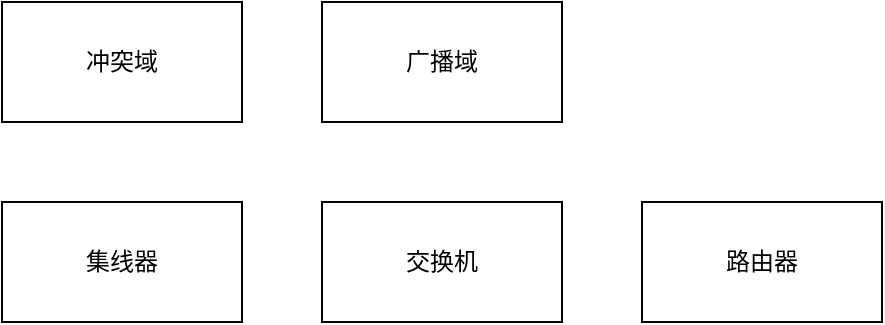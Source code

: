 <mxfile version="21.3.4" type="github">
  <diagram name="第 1 页" id="9NqPtzcR1rDcoIRm08iA">
    <mxGraphModel dx="1434" dy="756" grid="1" gridSize="10" guides="1" tooltips="1" connect="1" arrows="1" fold="1" page="1" pageScale="1" pageWidth="3300" pageHeight="4681" math="0" shadow="0">
      <root>
        <mxCell id="0" />
        <mxCell id="1" parent="0" />
        <mxCell id="MuKo_3eO2XmoA1IUUYep-3" value="" style="group" vertex="1" connectable="0" parent="1">
          <mxGeometry x="120" y="120" width="120" height="60" as="geometry" />
        </mxCell>
        <mxCell id="MuKo_3eO2XmoA1IUUYep-2" value="" style="rounded=0;whiteSpace=wrap;html=1;" vertex="1" parent="MuKo_3eO2XmoA1IUUYep-3">
          <mxGeometry width="120" height="60" as="geometry" />
        </mxCell>
        <mxCell id="MuKo_3eO2XmoA1IUUYep-1" value="冲突域" style="text;html=1;strokeColor=none;fillColor=none;align=center;verticalAlign=middle;whiteSpace=wrap;rounded=0;" vertex="1" parent="MuKo_3eO2XmoA1IUUYep-3">
          <mxGeometry x="30" y="15" width="60" height="30" as="geometry" />
        </mxCell>
        <mxCell id="MuKo_3eO2XmoA1IUUYep-4" value="" style="group" vertex="1" connectable="0" parent="1">
          <mxGeometry x="280" y="120" width="120" height="60" as="geometry" />
        </mxCell>
        <mxCell id="MuKo_3eO2XmoA1IUUYep-5" value="" style="rounded=0;whiteSpace=wrap;html=1;" vertex="1" parent="MuKo_3eO2XmoA1IUUYep-4">
          <mxGeometry width="120" height="60" as="geometry" />
        </mxCell>
        <mxCell id="MuKo_3eO2XmoA1IUUYep-6" value="广播域" style="text;html=1;strokeColor=none;fillColor=none;align=center;verticalAlign=middle;whiteSpace=wrap;rounded=0;" vertex="1" parent="MuKo_3eO2XmoA1IUUYep-4">
          <mxGeometry x="30" y="15" width="60" height="30" as="geometry" />
        </mxCell>
        <mxCell id="MuKo_3eO2XmoA1IUUYep-8" value="" style="group" vertex="1" connectable="0" parent="1">
          <mxGeometry x="120" y="220" width="120" height="60" as="geometry" />
        </mxCell>
        <mxCell id="MuKo_3eO2XmoA1IUUYep-9" value="" style="rounded=0;whiteSpace=wrap;html=1;" vertex="1" parent="MuKo_3eO2XmoA1IUUYep-8">
          <mxGeometry width="120" height="60" as="geometry" />
        </mxCell>
        <mxCell id="MuKo_3eO2XmoA1IUUYep-10" value="集线器" style="text;html=1;strokeColor=none;fillColor=none;align=center;verticalAlign=middle;whiteSpace=wrap;rounded=0;" vertex="1" parent="MuKo_3eO2XmoA1IUUYep-8">
          <mxGeometry x="30" y="15" width="60" height="30" as="geometry" />
        </mxCell>
        <mxCell id="MuKo_3eO2XmoA1IUUYep-11" value="" style="group" vertex="1" connectable="0" parent="1">
          <mxGeometry x="280" y="220" width="120" height="60" as="geometry" />
        </mxCell>
        <mxCell id="MuKo_3eO2XmoA1IUUYep-12" value="" style="rounded=0;whiteSpace=wrap;html=1;" vertex="1" parent="MuKo_3eO2XmoA1IUUYep-11">
          <mxGeometry width="120" height="60" as="geometry" />
        </mxCell>
        <mxCell id="MuKo_3eO2XmoA1IUUYep-13" value="交换机" style="text;html=1;strokeColor=none;fillColor=none;align=center;verticalAlign=middle;whiteSpace=wrap;rounded=0;" vertex="1" parent="MuKo_3eO2XmoA1IUUYep-11">
          <mxGeometry x="30" y="15" width="60" height="30" as="geometry" />
        </mxCell>
        <mxCell id="MuKo_3eO2XmoA1IUUYep-17" value="" style="group" vertex="1" connectable="0" parent="1">
          <mxGeometry x="440" y="220" width="120" height="60" as="geometry" />
        </mxCell>
        <mxCell id="MuKo_3eO2XmoA1IUUYep-18" value="" style="rounded=0;whiteSpace=wrap;html=1;" vertex="1" parent="MuKo_3eO2XmoA1IUUYep-17">
          <mxGeometry width="120" height="60" as="geometry" />
        </mxCell>
        <mxCell id="MuKo_3eO2XmoA1IUUYep-19" value="路由器" style="text;html=1;strokeColor=none;fillColor=none;align=center;verticalAlign=middle;whiteSpace=wrap;rounded=0;" vertex="1" parent="MuKo_3eO2XmoA1IUUYep-17">
          <mxGeometry x="30" y="15" width="60" height="30" as="geometry" />
        </mxCell>
      </root>
    </mxGraphModel>
  </diagram>
</mxfile>
